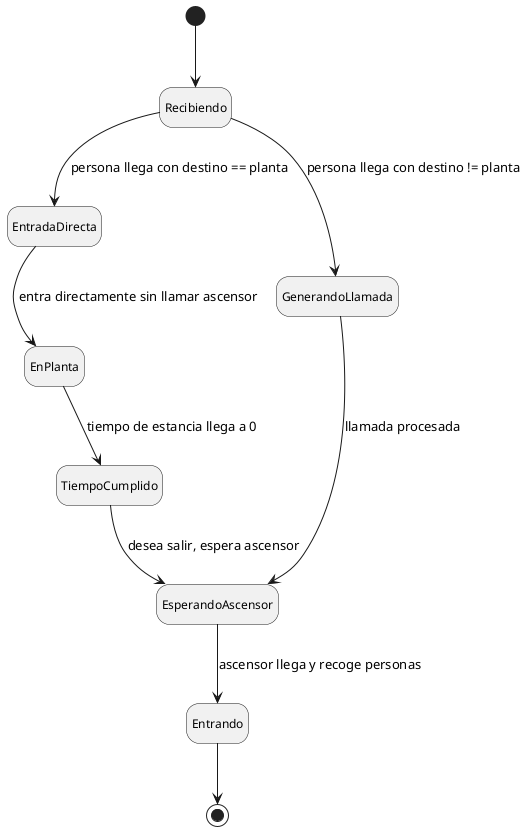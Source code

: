 @startuml
' Diagrama de Estados: Planta
hide empty description
skinparam stateFontSize 12

[*] --> Recibiendo

Recibiendo --> EntradaDirecta : persona llega con destino == planta
Recibiendo --> GenerandoLlamada : persona llega con destino != planta

EntradaDirecta --> EnPlanta : entra directamente sin llamar ascensor

GenerandoLlamada --> EsperandoAscensor : llamada procesada
EsperandoAscensor --> Entrando : ascensor llega y recoge personas
Entrando --> [*]

EnPlanta --> TiempoCumplido : tiempo de estancia llega a 0
TiempoCumplido --> EsperandoAscensor : desea salir, espera ascensor

@enduml
